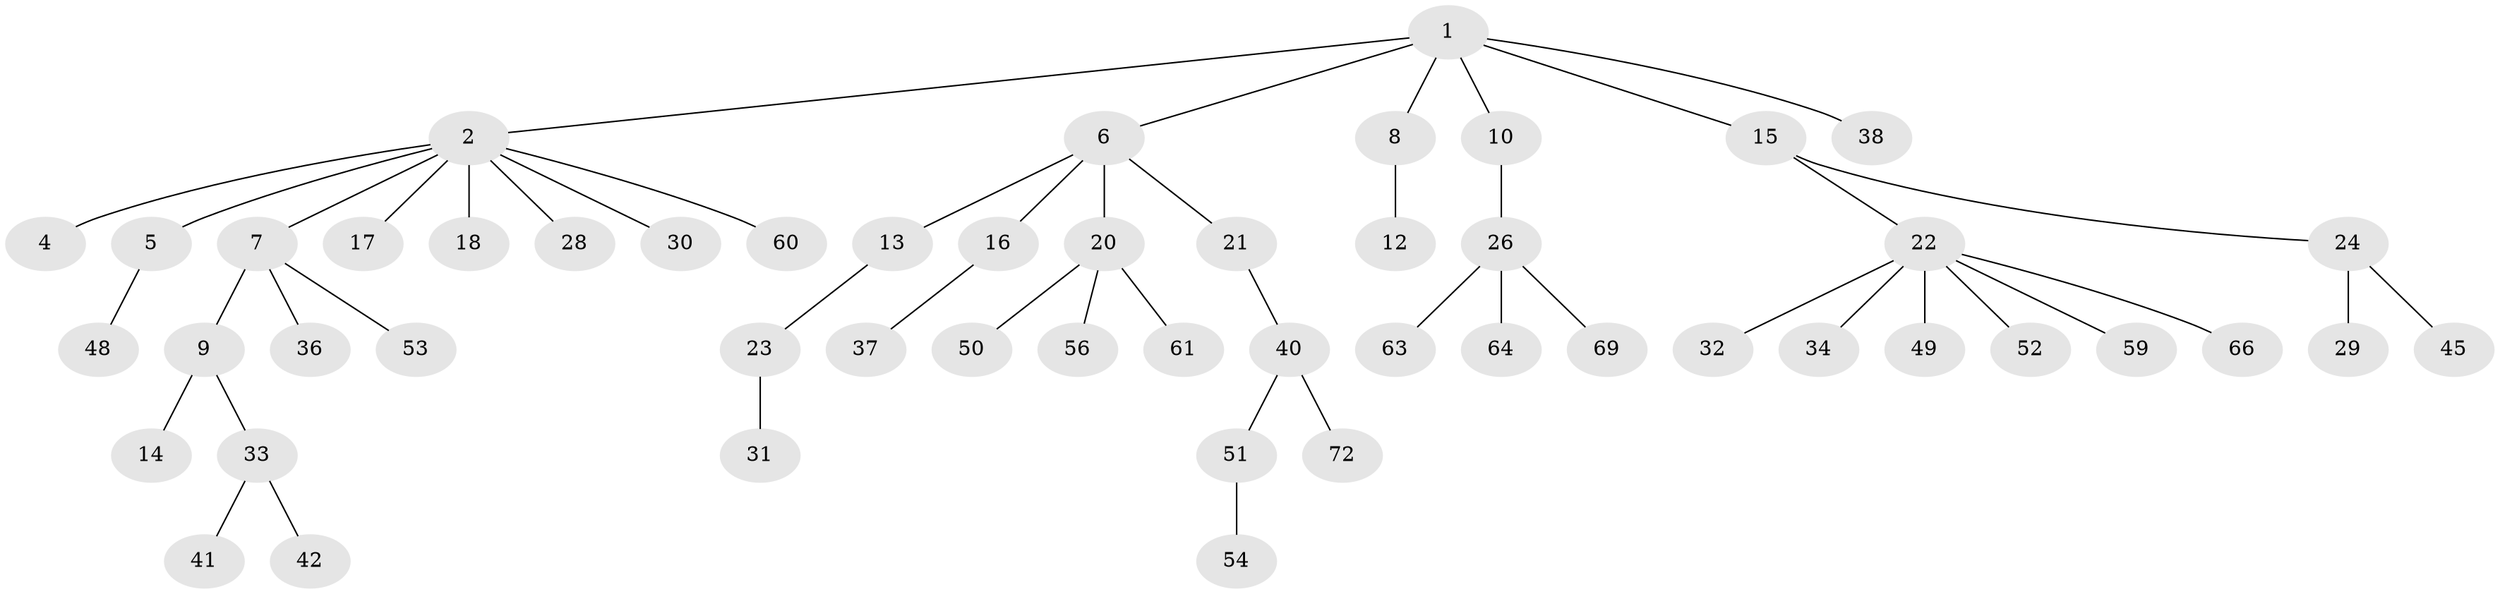 // original degree distribution, {7: 0.013888888888888888, 6: 0.013888888888888888, 5: 0.027777777777777776, 1: 0.5138888888888888, 2: 0.2361111111111111, 4: 0.08333333333333333, 3: 0.1111111111111111}
// Generated by graph-tools (version 1.1) at 2025/11/02/27/25 16:11:25]
// undirected, 52 vertices, 51 edges
graph export_dot {
graph [start="1"]
  node [color=gray90,style=filled];
  1 [super="+57"];
  2 [super="+3"];
  4;
  5;
  6 [super="+11"];
  7 [super="+35"];
  8 [super="+19"];
  9;
  10;
  12 [super="+65"];
  13;
  14 [super="+27"];
  15;
  16 [super="+71"];
  17;
  18;
  20 [super="+47"];
  21;
  22 [super="+25"];
  23 [super="+68"];
  24 [super="+46"];
  26 [super="+58"];
  28;
  29;
  30;
  31;
  32;
  33 [super="+39"];
  34 [super="+55"];
  36;
  37;
  38;
  40 [super="+44"];
  41 [super="+43"];
  42 [super="+62"];
  45;
  48;
  49;
  50 [super="+70"];
  51;
  52;
  53;
  54 [super="+67"];
  56;
  59;
  60;
  61;
  63;
  64;
  66;
  69;
  72;
  1 -- 2;
  1 -- 6;
  1 -- 8;
  1 -- 10;
  1 -- 15;
  1 -- 38;
  2 -- 4;
  2 -- 7;
  2 -- 17;
  2 -- 18;
  2 -- 5;
  2 -- 60;
  2 -- 28;
  2 -- 30;
  5 -- 48;
  6 -- 13;
  6 -- 21;
  6 -- 16;
  6 -- 20;
  7 -- 9;
  7 -- 53;
  7 -- 36;
  8 -- 12;
  9 -- 14;
  9 -- 33;
  10 -- 26;
  13 -- 23;
  15 -- 22;
  15 -- 24;
  16 -- 37;
  20 -- 56;
  20 -- 50;
  20 -- 61;
  21 -- 40;
  22 -- 52;
  22 -- 59;
  22 -- 32;
  22 -- 49;
  22 -- 34;
  22 -- 66;
  23 -- 31;
  24 -- 29;
  24 -- 45;
  26 -- 64;
  26 -- 69;
  26 -- 63;
  33 -- 41;
  33 -- 42;
  40 -- 51;
  40 -- 72;
  51 -- 54;
}
